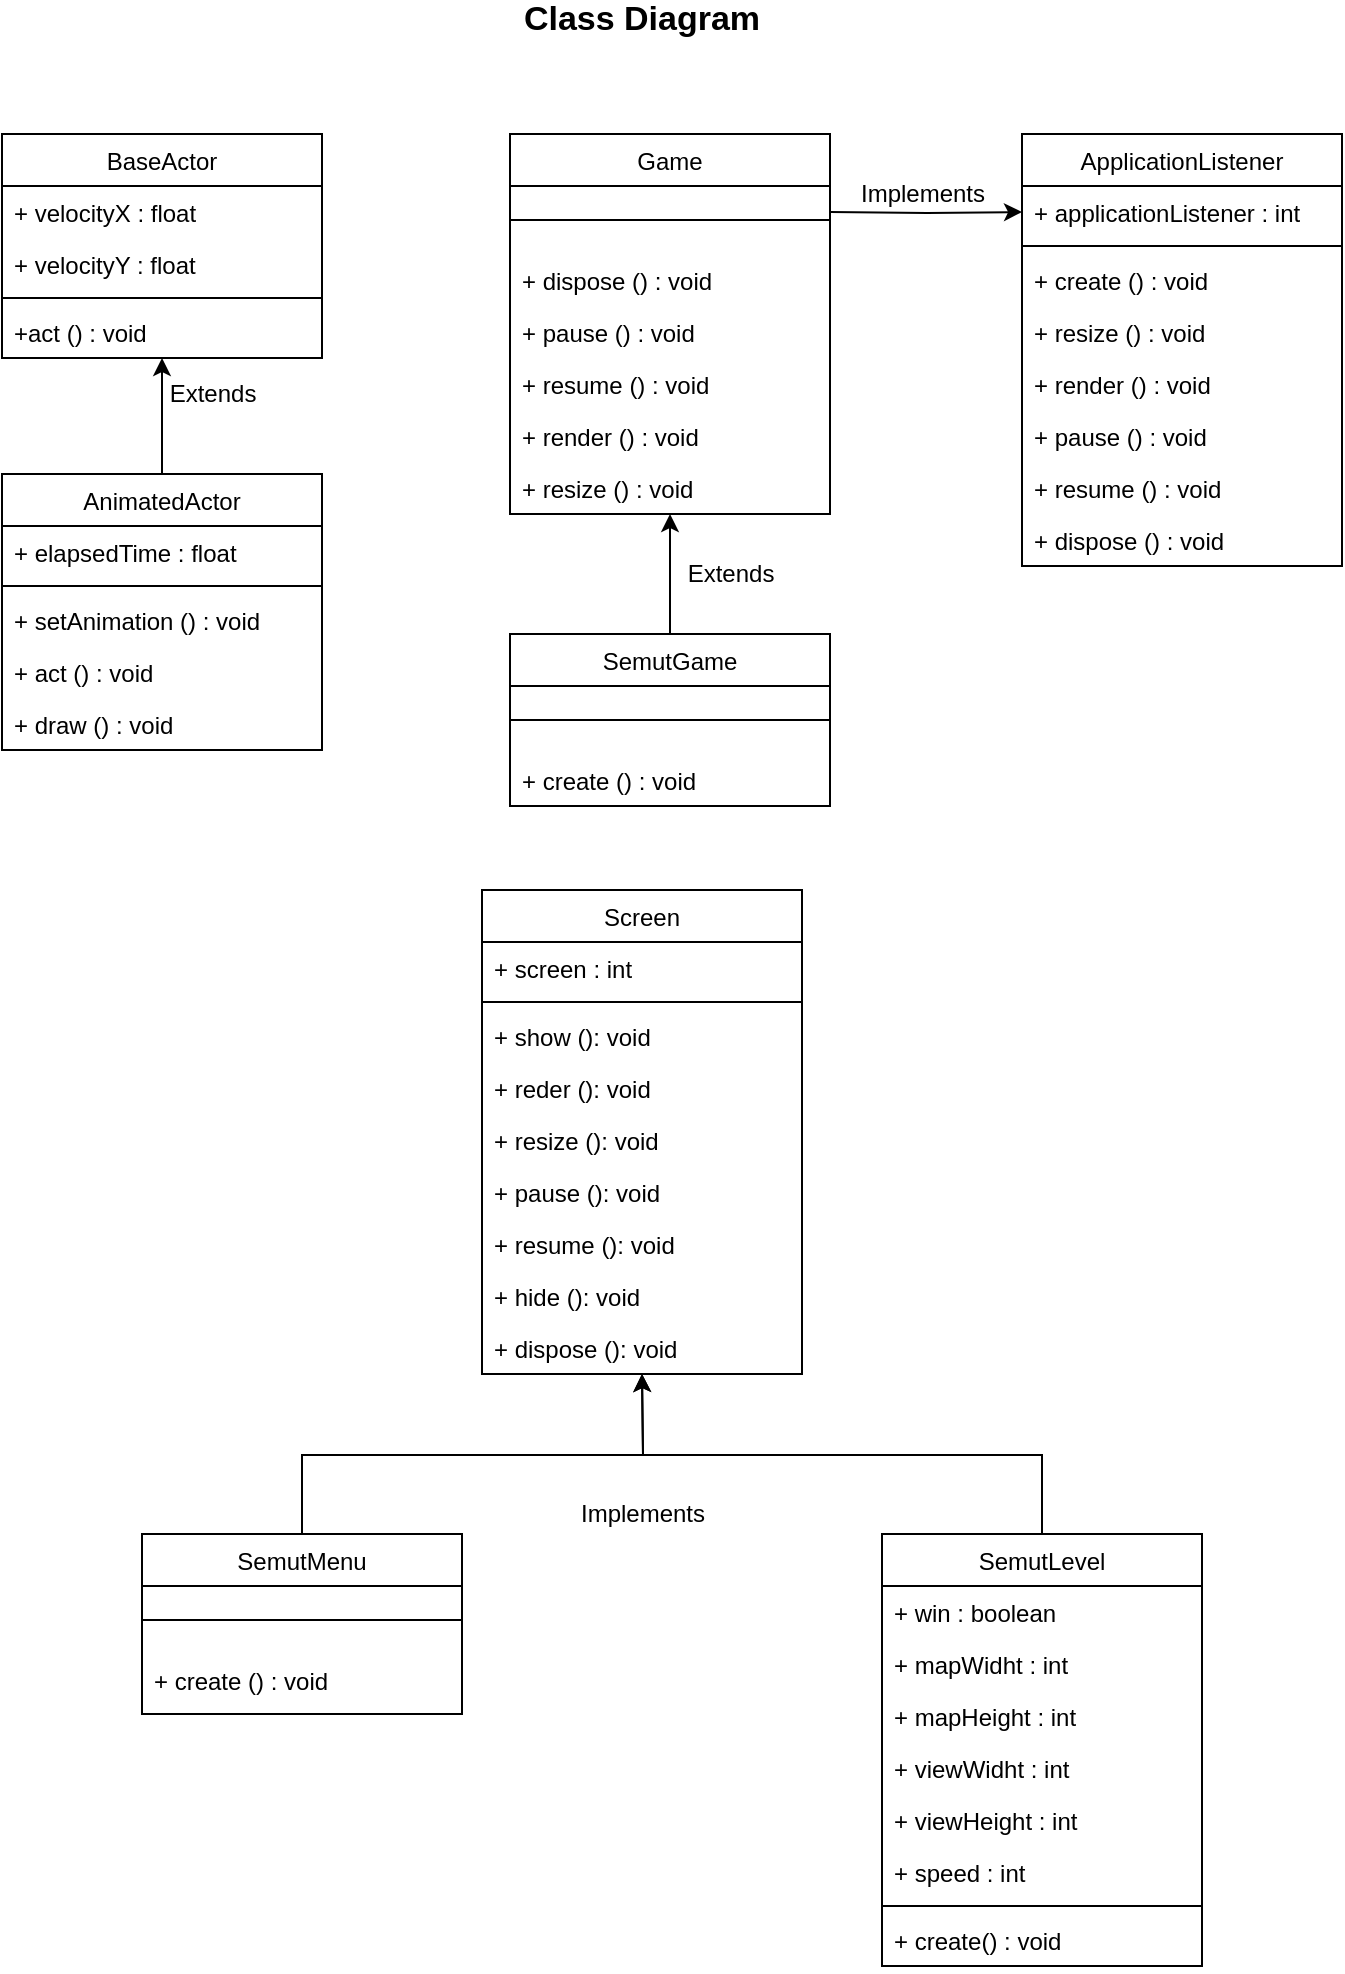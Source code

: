<mxfile version="15.2.7" type="device"><diagram id="C5RBs43oDa-KdzZeNtuy" name="Page-1"><mxGraphModel dx="1131" dy="544" grid="1" gridSize="10" guides="1" tooltips="1" connect="1" arrows="1" fold="1" page="1" pageScale="1" pageWidth="827" pageHeight="1169" math="0" shadow="0"><root><mxCell id="WIyWlLk6GJQsqaUBKTNV-0"/><mxCell id="WIyWlLk6GJQsqaUBKTNV-1" parent="WIyWlLk6GJQsqaUBKTNV-0"/><mxCell id="zkfFHV4jXpPFQw0GAbJ--13" value="BaseActor" style="swimlane;fontStyle=0;align=center;verticalAlign=top;childLayout=stackLayout;horizontal=1;startSize=26;horizontalStack=0;resizeParent=1;resizeLast=0;collapsible=1;marginBottom=0;rounded=0;shadow=0;strokeWidth=1;" parent="WIyWlLk6GJQsqaUBKTNV-1" vertex="1"><mxGeometry x="80" y="97" width="160" height="112" as="geometry"><mxRectangle x="340" y="380" width="170" height="26" as="alternateBounds"/></mxGeometry></mxCell><mxCell id="zkfFHV4jXpPFQw0GAbJ--14" value="+ velocityX : float" style="text;align=left;verticalAlign=top;spacingLeft=4;spacingRight=4;overflow=hidden;rotatable=0;points=[[0,0.5],[1,0.5]];portConstraint=eastwest;" parent="zkfFHV4jXpPFQw0GAbJ--13" vertex="1"><mxGeometry y="26" width="160" height="26" as="geometry"/></mxCell><mxCell id="9bLrLTSBMZRzUZP5vTp6-3" value="+ velocityY : float" style="text;align=left;verticalAlign=top;spacingLeft=4;spacingRight=4;overflow=hidden;rotatable=0;points=[[0,0.5],[1,0.5]];portConstraint=eastwest;" parent="zkfFHV4jXpPFQw0GAbJ--13" vertex="1"><mxGeometry y="52" width="160" height="26" as="geometry"/></mxCell><mxCell id="zkfFHV4jXpPFQw0GAbJ--15" value="" style="line;html=1;strokeWidth=1;align=left;verticalAlign=middle;spacingTop=-1;spacingLeft=3;spacingRight=3;rotatable=0;labelPosition=right;points=[];portConstraint=eastwest;" parent="zkfFHV4jXpPFQw0GAbJ--13" vertex="1"><mxGeometry y="78" width="160" height="8" as="geometry"/></mxCell><mxCell id="9bLrLTSBMZRzUZP5vTp6-2" value="+act () : void" style="text;align=left;verticalAlign=top;spacingLeft=4;spacingRight=4;overflow=hidden;rotatable=0;points=[[0,0.5],[1,0.5]];portConstraint=eastwest;" parent="zkfFHV4jXpPFQw0GAbJ--13" vertex="1"><mxGeometry y="86" width="160" height="26" as="geometry"/></mxCell><mxCell id="XY-7UqupORDcYP0BvMyY-22" style="edgeStyle=orthogonalEdgeStyle;rounded=0;orthogonalLoop=1;jettySize=auto;html=1;exitX=0.5;exitY=0;exitDx=0;exitDy=0;entryX=0.5;entryY=1;entryDx=0;entryDy=0;" parent="WIyWlLk6GJQsqaUBKTNV-1" source="XY-7UqupORDcYP0BvMyY-0" target="zkfFHV4jXpPFQw0GAbJ--13" edge="1"><mxGeometry relative="1" as="geometry"/></mxCell><mxCell id="XY-7UqupORDcYP0BvMyY-0" value="AnimatedActor" style="swimlane;fontStyle=0;align=center;verticalAlign=top;childLayout=stackLayout;horizontal=1;startSize=26;horizontalStack=0;resizeParent=1;resizeLast=0;collapsible=1;marginBottom=0;rounded=0;shadow=0;strokeWidth=1;" parent="WIyWlLk6GJQsqaUBKTNV-1" vertex="1"><mxGeometry x="80" y="267" width="160" height="138" as="geometry"><mxRectangle x="340" y="380" width="170" height="26" as="alternateBounds"/></mxGeometry></mxCell><mxCell id="XY-7UqupORDcYP0BvMyY-1" value="+ elapsedTime : float" style="text;align=left;verticalAlign=top;spacingLeft=4;spacingRight=4;overflow=hidden;rotatable=0;points=[[0,0.5],[1,0.5]];portConstraint=eastwest;" parent="XY-7UqupORDcYP0BvMyY-0" vertex="1"><mxGeometry y="26" width="160" height="26" as="geometry"/></mxCell><mxCell id="XY-7UqupORDcYP0BvMyY-2" value="" style="line;html=1;strokeWidth=1;align=left;verticalAlign=middle;spacingTop=-1;spacingLeft=3;spacingRight=3;rotatable=0;labelPosition=right;points=[];portConstraint=eastwest;" parent="XY-7UqupORDcYP0BvMyY-0" vertex="1"><mxGeometry y="52" width="160" height="8" as="geometry"/></mxCell><mxCell id="9bLrLTSBMZRzUZP5vTp6-5" value="+ setAnimation () : void" style="text;align=left;verticalAlign=top;spacingLeft=4;spacingRight=4;overflow=hidden;rotatable=0;points=[[0,0.5],[1,0.5]];portConstraint=eastwest;" parent="XY-7UqupORDcYP0BvMyY-0" vertex="1"><mxGeometry y="60" width="160" height="26" as="geometry"/></mxCell><mxCell id="9bLrLTSBMZRzUZP5vTp6-6" value="+ act () : void" style="text;align=left;verticalAlign=top;spacingLeft=4;spacingRight=4;overflow=hidden;rotatable=0;points=[[0,0.5],[1,0.5]];portConstraint=eastwest;" parent="XY-7UqupORDcYP0BvMyY-0" vertex="1"><mxGeometry y="86" width="160" height="26" as="geometry"/></mxCell><mxCell id="9bLrLTSBMZRzUZP5vTp6-7" value="+ draw () : void" style="text;align=left;verticalAlign=top;spacingLeft=4;spacingRight=4;overflow=hidden;rotatable=0;points=[[0,0.5],[1,0.5]];portConstraint=eastwest;" parent="XY-7UqupORDcYP0BvMyY-0" vertex="1"><mxGeometry y="112" width="160" height="26" as="geometry"/></mxCell><mxCell id="XY-7UqupORDcYP0BvMyY-23" style="edgeStyle=orthogonalEdgeStyle;rounded=0;orthogonalLoop=1;jettySize=auto;html=1;exitX=0.5;exitY=0;exitDx=0;exitDy=0;entryX=0.5;entryY=1;entryDx=0;entryDy=0;" parent="WIyWlLk6GJQsqaUBKTNV-1" source="XY-7UqupORDcYP0BvMyY-4" target="XY-7UqupORDcYP0BvMyY-15" edge="1"><mxGeometry relative="1" as="geometry"/></mxCell><mxCell id="XY-7UqupORDcYP0BvMyY-4" value="SemutGame" style="swimlane;fontStyle=0;align=center;verticalAlign=top;childLayout=stackLayout;horizontal=1;startSize=26;horizontalStack=0;resizeParent=1;resizeLast=0;collapsible=1;marginBottom=0;rounded=0;shadow=0;strokeWidth=1;" parent="WIyWlLk6GJQsqaUBKTNV-1" vertex="1"><mxGeometry x="334" y="347" width="160" height="86" as="geometry"><mxRectangle x="340" y="380" width="170" height="26" as="alternateBounds"/></mxGeometry></mxCell><mxCell id="XY-7UqupORDcYP0BvMyY-6" value="" style="line;html=1;strokeWidth=1;align=left;verticalAlign=middle;spacingTop=-1;spacingLeft=3;spacingRight=3;rotatable=0;labelPosition=right;points=[];portConstraint=eastwest;" parent="XY-7UqupORDcYP0BvMyY-4" vertex="1"><mxGeometry y="26" width="160" height="34" as="geometry"/></mxCell><mxCell id="9bLrLTSBMZRzUZP5vTp6-4" value="+ create () : void" style="text;align=left;verticalAlign=top;spacingLeft=4;spacingRight=4;overflow=hidden;rotatable=0;points=[[0,0.5],[1,0.5]];portConstraint=eastwest;" parent="XY-7UqupORDcYP0BvMyY-4" vertex="1"><mxGeometry y="60" width="160" height="26" as="geometry"/></mxCell><mxCell id="9bLrLTSBMZRzUZP5vTp6-33" style="edgeStyle=orthogonalEdgeStyle;rounded=0;orthogonalLoop=1;jettySize=auto;html=1;exitX=0.5;exitY=0;exitDx=0;exitDy=0;" parent="WIyWlLk6GJQsqaUBKTNV-1" source="XY-7UqupORDcYP0BvMyY-8" edge="1"><mxGeometry relative="1" as="geometry"><mxPoint x="400" y="717" as="targetPoint"/></mxGeometry></mxCell><mxCell id="XY-7UqupORDcYP0BvMyY-8" value="SemutMenu" style="swimlane;fontStyle=0;align=center;verticalAlign=top;childLayout=stackLayout;horizontal=1;startSize=26;horizontalStack=0;resizeParent=1;resizeLast=0;collapsible=1;marginBottom=0;rounded=0;shadow=0;strokeWidth=1;" parent="WIyWlLk6GJQsqaUBKTNV-1" vertex="1"><mxGeometry x="150" y="797" width="160" height="90" as="geometry"><mxRectangle x="340" y="380" width="170" height="26" as="alternateBounds"/></mxGeometry></mxCell><mxCell id="XY-7UqupORDcYP0BvMyY-10" value="" style="line;html=1;strokeWidth=1;align=left;verticalAlign=middle;spacingTop=-1;spacingLeft=3;spacingRight=3;rotatable=0;labelPosition=right;points=[];portConstraint=eastwest;" parent="XY-7UqupORDcYP0BvMyY-8" vertex="1"><mxGeometry y="26" width="160" height="34" as="geometry"/></mxCell><mxCell id="9bLrLTSBMZRzUZP5vTp6-8" value="+ create () : void" style="text;align=left;verticalAlign=top;spacingLeft=4;spacingRight=4;overflow=hidden;rotatable=0;points=[[0,0.5],[1,0.5]];portConstraint=eastwest;" parent="XY-7UqupORDcYP0BvMyY-8" vertex="1"><mxGeometry y="60" width="160" height="26" as="geometry"/></mxCell><mxCell id="9bLrLTSBMZRzUZP5vTp6-34" style="edgeStyle=orthogonalEdgeStyle;rounded=0;orthogonalLoop=1;jettySize=auto;html=1;exitX=0.5;exitY=0;exitDx=0;exitDy=0;" parent="WIyWlLk6GJQsqaUBKTNV-1" source="XY-7UqupORDcYP0BvMyY-12" edge="1"><mxGeometry relative="1" as="geometry"><mxPoint x="400" y="717" as="targetPoint"/></mxGeometry></mxCell><mxCell id="XY-7UqupORDcYP0BvMyY-12" value="SemutLevel" style="swimlane;fontStyle=0;align=center;verticalAlign=top;childLayout=stackLayout;horizontal=1;startSize=26;horizontalStack=0;resizeParent=1;resizeLast=0;collapsible=1;marginBottom=0;rounded=0;shadow=0;strokeWidth=1;" parent="WIyWlLk6GJQsqaUBKTNV-1" vertex="1"><mxGeometry x="520" y="797" width="160" height="216" as="geometry"><mxRectangle x="340" y="380" width="170" height="26" as="alternateBounds"/></mxGeometry></mxCell><mxCell id="XY-7UqupORDcYP0BvMyY-13" value="+ win : boolean" style="text;align=left;verticalAlign=top;spacingLeft=4;spacingRight=4;overflow=hidden;rotatable=0;points=[[0,0.5],[1,0.5]];portConstraint=eastwest;" parent="XY-7UqupORDcYP0BvMyY-12" vertex="1"><mxGeometry y="26" width="160" height="26" as="geometry"/></mxCell><mxCell id="9bLrLTSBMZRzUZP5vTp6-9" value="+ mapWidht : int" style="text;align=left;verticalAlign=top;spacingLeft=4;spacingRight=4;overflow=hidden;rotatable=0;points=[[0,0.5],[1,0.5]];portConstraint=eastwest;" parent="XY-7UqupORDcYP0BvMyY-12" vertex="1"><mxGeometry y="52" width="160" height="26" as="geometry"/></mxCell><mxCell id="9bLrLTSBMZRzUZP5vTp6-10" value="+ mapHeight : int" style="text;align=left;verticalAlign=top;spacingLeft=4;spacingRight=4;overflow=hidden;rotatable=0;points=[[0,0.5],[1,0.5]];portConstraint=eastwest;" parent="XY-7UqupORDcYP0BvMyY-12" vertex="1"><mxGeometry y="78" width="160" height="26" as="geometry"/></mxCell><mxCell id="9bLrLTSBMZRzUZP5vTp6-12" value="+ viewWidht : int" style="text;align=left;verticalAlign=top;spacingLeft=4;spacingRight=4;overflow=hidden;rotatable=0;points=[[0,0.5],[1,0.5]];portConstraint=eastwest;" parent="XY-7UqupORDcYP0BvMyY-12" vertex="1"><mxGeometry y="104" width="160" height="26" as="geometry"/></mxCell><mxCell id="9bLrLTSBMZRzUZP5vTp6-11" value="+ viewHeight : int" style="text;align=left;verticalAlign=top;spacingLeft=4;spacingRight=4;overflow=hidden;rotatable=0;points=[[0,0.5],[1,0.5]];portConstraint=eastwest;" parent="XY-7UqupORDcYP0BvMyY-12" vertex="1"><mxGeometry y="130" width="160" height="26" as="geometry"/></mxCell><mxCell id="9bLrLTSBMZRzUZP5vTp6-13" value="+ speed : int" style="text;align=left;verticalAlign=top;spacingLeft=4;spacingRight=4;overflow=hidden;rotatable=0;points=[[0,0.5],[1,0.5]];portConstraint=eastwest;" parent="XY-7UqupORDcYP0BvMyY-12" vertex="1"><mxGeometry y="156" width="160" height="26" as="geometry"/></mxCell><mxCell id="XY-7UqupORDcYP0BvMyY-14" value="" style="line;html=1;strokeWidth=1;align=left;verticalAlign=middle;spacingTop=-1;spacingLeft=3;spacingRight=3;rotatable=0;labelPosition=right;points=[];portConstraint=eastwest;" parent="XY-7UqupORDcYP0BvMyY-12" vertex="1"><mxGeometry y="182" width="160" height="8" as="geometry"/></mxCell><mxCell id="9bLrLTSBMZRzUZP5vTp6-14" value="+ create() : void" style="text;align=left;verticalAlign=top;spacingLeft=4;spacingRight=4;overflow=hidden;rotatable=0;points=[[0,0.5],[1,0.5]];portConstraint=eastwest;" parent="XY-7UqupORDcYP0BvMyY-12" vertex="1"><mxGeometry y="190" width="160" height="26" as="geometry"/></mxCell><mxCell id="XY-7UqupORDcYP0BvMyY-15" value="Game" style="swimlane;fontStyle=0;align=center;verticalAlign=top;childLayout=stackLayout;horizontal=1;startSize=26;horizontalStack=0;resizeParent=1;resizeLast=0;collapsible=1;marginBottom=0;rounded=0;shadow=0;strokeWidth=1;" parent="WIyWlLk6GJQsqaUBKTNV-1" vertex="1"><mxGeometry x="334" y="97" width="160" height="190" as="geometry"><mxRectangle x="340" y="380" width="170" height="26" as="alternateBounds"/></mxGeometry></mxCell><mxCell id="XY-7UqupORDcYP0BvMyY-17" value="" style="line;html=1;strokeWidth=1;align=left;verticalAlign=middle;spacingTop=-1;spacingLeft=3;spacingRight=3;rotatable=0;labelPosition=right;points=[];portConstraint=eastwest;" parent="XY-7UqupORDcYP0BvMyY-15" vertex="1"><mxGeometry y="26" width="160" height="34" as="geometry"/></mxCell><mxCell id="9bLrLTSBMZRzUZP5vTp6-15" value="+ dispose () : void" style="text;align=left;verticalAlign=top;spacingLeft=4;spacingRight=4;overflow=hidden;rotatable=0;points=[[0,0.5],[1,0.5]];portConstraint=eastwest;" parent="XY-7UqupORDcYP0BvMyY-15" vertex="1"><mxGeometry y="60" width="160" height="26" as="geometry"/></mxCell><mxCell id="9bLrLTSBMZRzUZP5vTp6-16" value="+ pause () : void" style="text;align=left;verticalAlign=top;spacingLeft=4;spacingRight=4;overflow=hidden;rotatable=0;points=[[0,0.5],[1,0.5]];portConstraint=eastwest;" parent="XY-7UqupORDcYP0BvMyY-15" vertex="1"><mxGeometry y="86" width="160" height="26" as="geometry"/></mxCell><mxCell id="9bLrLTSBMZRzUZP5vTp6-24" value="+ resume () : void" style="text;align=left;verticalAlign=top;spacingLeft=4;spacingRight=4;overflow=hidden;rotatable=0;points=[[0,0.5],[1,0.5]];portConstraint=eastwest;" parent="XY-7UqupORDcYP0BvMyY-15" vertex="1"><mxGeometry y="112" width="160" height="26" as="geometry"/></mxCell><mxCell id="9bLrLTSBMZRzUZP5vTp6-25" value="+ render () : void" style="text;align=left;verticalAlign=top;spacingLeft=4;spacingRight=4;overflow=hidden;rotatable=0;points=[[0,0.5],[1,0.5]];portConstraint=eastwest;" parent="XY-7UqupORDcYP0BvMyY-15" vertex="1"><mxGeometry y="138" width="160" height="26" as="geometry"/></mxCell><mxCell id="9bLrLTSBMZRzUZP5vTp6-26" value="+ resize () : void" style="text;align=left;verticalAlign=top;spacingLeft=4;spacingRight=4;overflow=hidden;rotatable=0;points=[[0,0.5],[1,0.5]];portConstraint=eastwest;" parent="XY-7UqupORDcYP0BvMyY-15" vertex="1"><mxGeometry y="164" width="160" height="26" as="geometry"/></mxCell><mxCell id="XY-7UqupORDcYP0BvMyY-19" value="ApplicationListener" style="swimlane;fontStyle=0;align=center;verticalAlign=top;childLayout=stackLayout;horizontal=1;startSize=26;horizontalStack=0;resizeParent=1;resizeLast=0;collapsible=1;marginBottom=0;rounded=0;shadow=0;strokeWidth=1;" parent="WIyWlLk6GJQsqaUBKTNV-1" vertex="1"><mxGeometry x="590" y="97" width="160" height="216" as="geometry"><mxRectangle x="340" y="380" width="170" height="26" as="alternateBounds"/></mxGeometry></mxCell><mxCell id="XY-7UqupORDcYP0BvMyY-20" value="+ applicationListener : int" style="text;align=left;verticalAlign=top;spacingLeft=4;spacingRight=4;overflow=hidden;rotatable=0;points=[[0,0.5],[1,0.5]];portConstraint=eastwest;" parent="XY-7UqupORDcYP0BvMyY-19" vertex="1"><mxGeometry y="26" width="160" height="26" as="geometry"/></mxCell><mxCell id="XY-7UqupORDcYP0BvMyY-21" value="" style="line;html=1;strokeWidth=1;align=left;verticalAlign=middle;spacingTop=-1;spacingLeft=3;spacingRight=3;rotatable=0;labelPosition=right;points=[];portConstraint=eastwest;" parent="XY-7UqupORDcYP0BvMyY-19" vertex="1"><mxGeometry y="52" width="160" height="8" as="geometry"/></mxCell><mxCell id="9bLrLTSBMZRzUZP5vTp6-27" value="+ create () : void" style="text;align=left;verticalAlign=top;spacingLeft=4;spacingRight=4;overflow=hidden;rotatable=0;points=[[0,0.5],[1,0.5]];portConstraint=eastwest;" parent="XY-7UqupORDcYP0BvMyY-19" vertex="1"><mxGeometry y="60" width="160" height="26" as="geometry"/></mxCell><mxCell id="9bLrLTSBMZRzUZP5vTp6-28" value="+ resize () : void" style="text;align=left;verticalAlign=top;spacingLeft=4;spacingRight=4;overflow=hidden;rotatable=0;points=[[0,0.5],[1,0.5]];portConstraint=eastwest;" parent="XY-7UqupORDcYP0BvMyY-19" vertex="1"><mxGeometry y="86" width="160" height="26" as="geometry"/></mxCell><mxCell id="9bLrLTSBMZRzUZP5vTp6-29" value="+ render () : void" style="text;align=left;verticalAlign=top;spacingLeft=4;spacingRight=4;overflow=hidden;rotatable=0;points=[[0,0.5],[1,0.5]];portConstraint=eastwest;" parent="XY-7UqupORDcYP0BvMyY-19" vertex="1"><mxGeometry y="112" width="160" height="26" as="geometry"/></mxCell><mxCell id="9bLrLTSBMZRzUZP5vTp6-30" value="+ pause () : void" style="text;align=left;verticalAlign=top;spacingLeft=4;spacingRight=4;overflow=hidden;rotatable=0;points=[[0,0.5],[1,0.5]];portConstraint=eastwest;" parent="XY-7UqupORDcYP0BvMyY-19" vertex="1"><mxGeometry y="138" width="160" height="26" as="geometry"/></mxCell><mxCell id="9bLrLTSBMZRzUZP5vTp6-31" value="+ resume () : void" style="text;align=left;verticalAlign=top;spacingLeft=4;spacingRight=4;overflow=hidden;rotatable=0;points=[[0,0.5],[1,0.5]];portConstraint=eastwest;" parent="XY-7UqupORDcYP0BvMyY-19" vertex="1"><mxGeometry y="164" width="160" height="26" as="geometry"/></mxCell><mxCell id="9bLrLTSBMZRzUZP5vTp6-32" value="+ dispose () : void" style="text;align=left;verticalAlign=top;spacingLeft=4;spacingRight=4;overflow=hidden;rotatable=0;points=[[0,0.5],[1,0.5]];portConstraint=eastwest;" parent="XY-7UqupORDcYP0BvMyY-19" vertex="1"><mxGeometry y="190" width="160" height="26" as="geometry"/></mxCell><mxCell id="XY-7UqupORDcYP0BvMyY-24" style="edgeStyle=orthogonalEdgeStyle;rounded=0;orthogonalLoop=1;jettySize=auto;html=1;exitX=1;exitY=0.5;exitDx=0;exitDy=0;" parent="WIyWlLk6GJQsqaUBKTNV-1" target="XY-7UqupORDcYP0BvMyY-20" edge="1"><mxGeometry relative="1" as="geometry"><mxPoint x="494" y="136" as="sourcePoint"/></mxGeometry></mxCell><mxCell id="XY-7UqupORDcYP0BvMyY-25" value="Screen" style="swimlane;fontStyle=0;align=center;verticalAlign=top;childLayout=stackLayout;horizontal=1;startSize=26;horizontalStack=0;resizeParent=1;resizeLast=0;collapsible=1;marginBottom=0;rounded=0;shadow=0;strokeWidth=1;" parent="WIyWlLk6GJQsqaUBKTNV-1" vertex="1"><mxGeometry x="320" y="475" width="160" height="242" as="geometry"><mxRectangle x="340" y="380" width="170" height="26" as="alternateBounds"/></mxGeometry></mxCell><mxCell id="XY-7UqupORDcYP0BvMyY-26" value="+ screen : int" style="text;align=left;verticalAlign=top;spacingLeft=4;spacingRight=4;overflow=hidden;rotatable=0;points=[[0,0.5],[1,0.5]];portConstraint=eastwest;" parent="XY-7UqupORDcYP0BvMyY-25" vertex="1"><mxGeometry y="26" width="160" height="26" as="geometry"/></mxCell><mxCell id="XY-7UqupORDcYP0BvMyY-27" value="" style="line;html=1;strokeWidth=1;align=left;verticalAlign=middle;spacingTop=-1;spacingLeft=3;spacingRight=3;rotatable=0;labelPosition=right;points=[];portConstraint=eastwest;" parent="XY-7UqupORDcYP0BvMyY-25" vertex="1"><mxGeometry y="52" width="160" height="8" as="geometry"/></mxCell><mxCell id="9bLrLTSBMZRzUZP5vTp6-17" value="+ show (): void" style="text;align=left;verticalAlign=top;spacingLeft=4;spacingRight=4;overflow=hidden;rotatable=0;points=[[0,0.5],[1,0.5]];portConstraint=eastwest;" parent="XY-7UqupORDcYP0BvMyY-25" vertex="1"><mxGeometry y="60" width="160" height="26" as="geometry"/></mxCell><mxCell id="9bLrLTSBMZRzUZP5vTp6-18" value="+ reder (): void" style="text;align=left;verticalAlign=top;spacingLeft=4;spacingRight=4;overflow=hidden;rotatable=0;points=[[0,0.5],[1,0.5]];portConstraint=eastwest;" parent="XY-7UqupORDcYP0BvMyY-25" vertex="1"><mxGeometry y="86" width="160" height="26" as="geometry"/></mxCell><mxCell id="9bLrLTSBMZRzUZP5vTp6-19" value="+ resize (): void" style="text;align=left;verticalAlign=top;spacingLeft=4;spacingRight=4;overflow=hidden;rotatable=0;points=[[0,0.5],[1,0.5]];portConstraint=eastwest;" parent="XY-7UqupORDcYP0BvMyY-25" vertex="1"><mxGeometry y="112" width="160" height="26" as="geometry"/></mxCell><mxCell id="9bLrLTSBMZRzUZP5vTp6-20" value="+ pause (): void" style="text;align=left;verticalAlign=top;spacingLeft=4;spacingRight=4;overflow=hidden;rotatable=0;points=[[0,0.5],[1,0.5]];portConstraint=eastwest;" parent="XY-7UqupORDcYP0BvMyY-25" vertex="1"><mxGeometry y="138" width="160" height="26" as="geometry"/></mxCell><mxCell id="9bLrLTSBMZRzUZP5vTp6-21" value="+ resume (): void" style="text;align=left;verticalAlign=top;spacingLeft=4;spacingRight=4;overflow=hidden;rotatable=0;points=[[0,0.5],[1,0.5]];portConstraint=eastwest;" parent="XY-7UqupORDcYP0BvMyY-25" vertex="1"><mxGeometry y="164" width="160" height="26" as="geometry"/></mxCell><mxCell id="9bLrLTSBMZRzUZP5vTp6-22" value="+ hide (): void" style="text;align=left;verticalAlign=top;spacingLeft=4;spacingRight=4;overflow=hidden;rotatable=0;points=[[0,0.5],[1,0.5]];portConstraint=eastwest;" parent="XY-7UqupORDcYP0BvMyY-25" vertex="1"><mxGeometry y="190" width="160" height="26" as="geometry"/></mxCell><mxCell id="9bLrLTSBMZRzUZP5vTp6-23" value="+ dispose (): void" style="text;align=left;verticalAlign=top;spacingLeft=4;spacingRight=4;overflow=hidden;rotatable=0;points=[[0,0.5],[1,0.5]];portConstraint=eastwest;" parent="XY-7UqupORDcYP0BvMyY-25" vertex="1"><mxGeometry y="216" width="160" height="26" as="geometry"/></mxCell><mxCell id="XY-7UqupORDcYP0BvMyY-30" value="Extends" style="text;html=1;align=center;verticalAlign=middle;resizable=0;points=[];autosize=1;strokeColor=none;fillColor=none;" parent="WIyWlLk6GJQsqaUBKTNV-1" vertex="1"><mxGeometry x="155" y="217" width="60" height="20" as="geometry"/></mxCell><mxCell id="XY-7UqupORDcYP0BvMyY-31" value="Extends" style="text;html=1;align=center;verticalAlign=middle;resizable=0;points=[];autosize=1;strokeColor=none;fillColor=none;" parent="WIyWlLk6GJQsqaUBKTNV-1" vertex="1"><mxGeometry x="414" y="307" width="60" height="20" as="geometry"/></mxCell><mxCell id="XY-7UqupORDcYP0BvMyY-32" value="Implements" style="text;html=1;align=center;verticalAlign=middle;resizable=0;points=[];autosize=1;strokeColor=none;fillColor=none;" parent="WIyWlLk6GJQsqaUBKTNV-1" vertex="1"><mxGeometry x="500" y="117" width="80" height="20" as="geometry"/></mxCell><mxCell id="9bLrLTSBMZRzUZP5vTp6-35" value="Implements" style="text;html=1;align=center;verticalAlign=middle;resizable=0;points=[];autosize=1;strokeColor=none;fillColor=none;" parent="WIyWlLk6GJQsqaUBKTNV-1" vertex="1"><mxGeometry x="360" y="777" width="80" height="20" as="geometry"/></mxCell><mxCell id="QMrNtj1Ip5VDHJ1xPqyF-0" value="&lt;font style=&quot;font-size: 17px&quot;&gt;&lt;b&gt;Class Diagram&lt;/b&gt;&lt;/font&gt;" style="text;html=1;strokeColor=none;fillColor=none;align=center;verticalAlign=middle;whiteSpace=wrap;rounded=0;" vertex="1" parent="WIyWlLk6GJQsqaUBKTNV-1"><mxGeometry x="320" y="30" width="160" height="20" as="geometry"/></mxCell></root></mxGraphModel></diagram></mxfile>